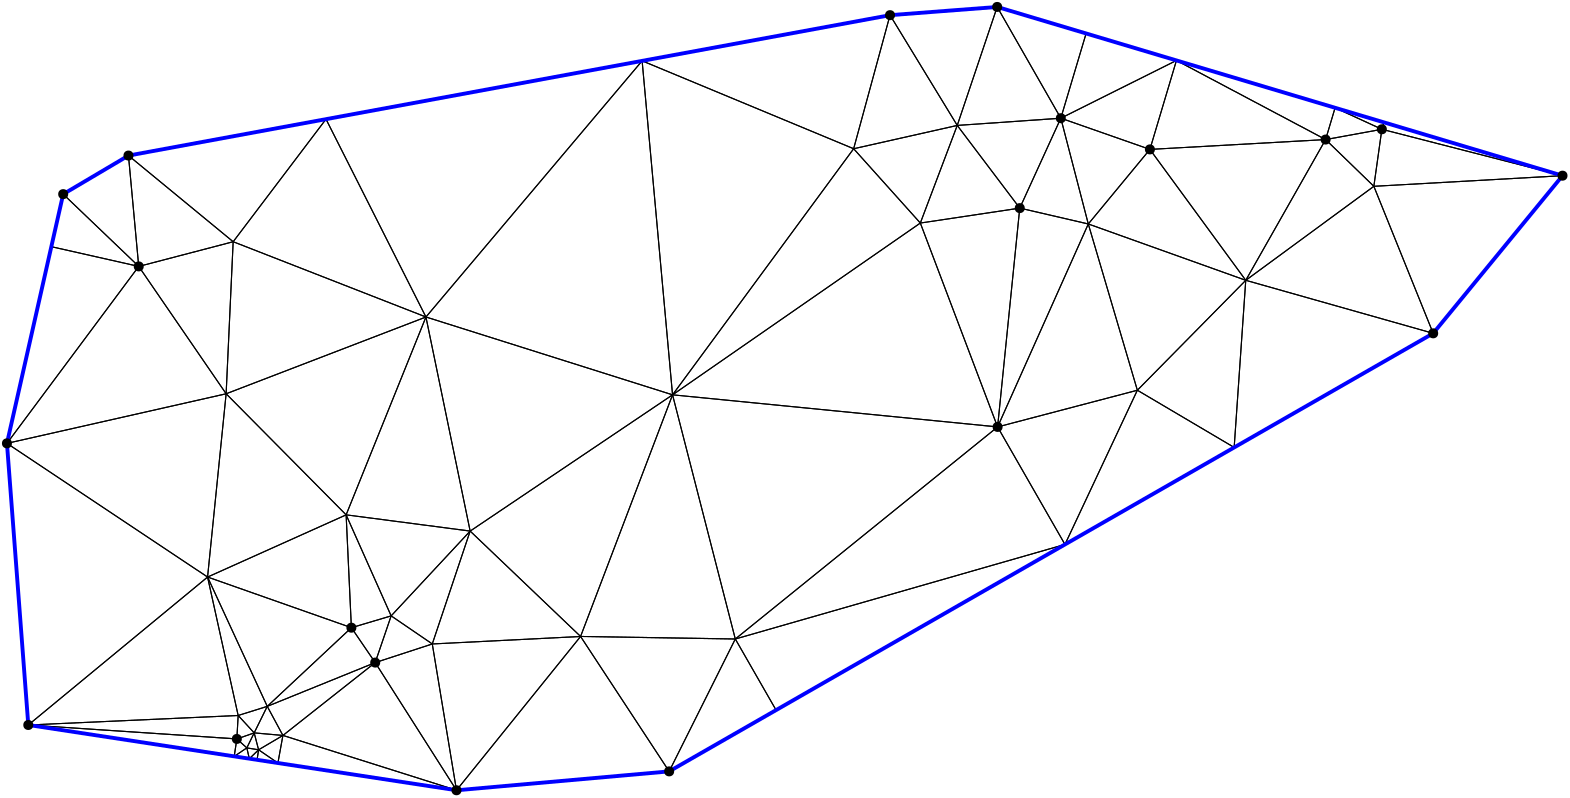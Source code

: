 <?xml version="1.0"?>
<!DOCTYPE ipe SYSTEM "ipe.dtd">
<ipe version="70218" creator="Ipe 7.2.24">
<info created="D:20221020151441" modified="D:20221020151441"/>
<ipestyle name="basic">
<symbol name="mark/disk(sx)" transformations="translations">
<path fill="sym-stroke">
0.6 0 0 0.6 0 0 e
</path>
</symbol>
<anglesize name="22.5 deg" value="22.5"/>
<anglesize name="30 deg" value="30"/>
<anglesize name="45 deg" value="45"/>
<anglesize name="60 deg" value="60"/>
<anglesize name="90 deg" value="90"/>
<arrowsize name="large" value="10"/>
<arrowsize name="small" value="5"/>
<arrowsize name="tiny" value="3"/>
<color name="blue" value="0 0 1"/>
<color name="gray" value="0.745"/>
<color name="green" value="0 1 0"/>
<color name="red" value="1 0 0"/>
<color name="pink" value="1 0.753 0.796"/>
<pen name="heavier" value="0.8"/>
<pen name="fat" value="1.4"/>
<pen name="ultrafat" value="2"/>
<gridsize name="16 pts (~6 mm)" value="16"/>
<gridsize name="32 pts (~12 mm)" value="32"/>
<gridsize name="4 pts" value="4"/>
<gridsize name="8 pts (~3 mm)" value="8"/>
<opacity name="10%" value="0.1"/>
<opacity name="25%" value="0.25"/>
<opacity name="50%" value="0.5"/>
<opacity name="75%" value="0.75"/>
<symbolsize name="large" value="5"/>
<symbolsize name="small" value="2"/>
<symbolsize name="tiny" value="1.1"/>
<textsize name="huge" value="\huge"/>
<textsize name="large" value="\large"/>
<textsize name="small" value="\small"/>
<textsize name="tiny" value="	iny"/>
<tiling name="falling" angle="-60" step="4" width="1"/>
<tiling name="rising" angle="30" step="4" width="1"/>
</ipestyle>
<page>
<layer name="hull"/>
<layer name="constraints"/>
<layer name="triangulation"/>
<layer name="obtuse"/>
<layer name="blub"/>
<layer name="problems"/>
<view layers="hull constraints triangulation obtuse blub" active="triangulation"/>
<path layer="triangulation" stroke="black">
59.7477 500.493 m 
36.2481 486.6 l 
</path>
<path layer="triangulation" stroke="black">
36.2481 486.6 m 
63.4426 460.588 l 
</path>
<path layer="triangulation" stroke="black">
63.4426 460.588 m 
59.7477 500.493 l 
</path>
<path layer="triangulation" stroke="black">
94.9071 414.739 m 
63.4426 460.588 l 
</path>
<path layer="triangulation" stroke="black">
63.4426 460.588 m 
16 396.888 l 
</path>
<path layer="triangulation" stroke="black">
16 396.888 m 
94.9071 414.739 l 
</path>
<path layer="triangulation" stroke="black">
244.662 534.585 m 
255.617 414.354 l 
</path>
<path layer="triangulation" stroke="black">
255.617 414.354 m 
320.811 502.951 l 
</path>
<path layer="triangulation" stroke="black">
320.811 502.951 m 
244.662 534.585 l 
</path>
<path layer="triangulation" stroke="black">
292.882 300.865 m 
396.887 360.496 l 
</path>
<path layer="triangulation" stroke="black">
396.887 360.496 m 
278.21 326.456 l 
</path>
<path layer="triangulation" stroke="black">
278.21 326.456 m 
292.882 300.865 l 
</path>
<path layer="triangulation" stroke="black">
103.26 283.369 m 
106.592 286.571 l 
</path>
<path layer="triangulation" stroke="black">
106.592 286.571 m 
102.358 287.255 l 
</path>
<path layer="triangulation" stroke="black">
102.358 287.255 m 
103.26 283.369 l 
</path>
<path layer="triangulation" stroke="black">
182.754 365.306 m 
255.617 414.354 l 
</path>
<path layer="triangulation" stroke="black">
255.617 414.354 m 
166.839 442.374 l 
</path>
<path layer="triangulation" stroke="black">
166.839 442.374 m 
182.754 365.306 l 
</path>
<path layer="triangulation" stroke="black">
109.712 302.207 m 
105.004 292.659 l 
</path>
<path layer="triangulation" stroke="black">
105.004 292.659 m 
115.349 291.737 l 
</path>
<path layer="triangulation" stroke="black">
115.349 291.737 m 
109.712 302.207 l 
</path>
<path layer="triangulation" stroke="black">
254.395 278.799 m 
222.507 327.368 l 
</path>
<path layer="triangulation" stroke="black">
222.507 327.368 m 
177.837 272 l 
</path>
<path layer="triangulation" stroke="black">
177.837 272 m 
254.395 278.799 l 
</path>
<path layer="triangulation" stroke="black">
99.2377 298.926 m 
88.2235 348.759 l 
</path>
<path layer="triangulation" stroke="black">
88.2235 348.759 m 
23.6854 295.5 l 
</path>
<path layer="triangulation" stroke="black">
23.6854 295.5 m 
99.2377 298.926 l 
</path>
<path layer="triangulation" stroke="black">
23.6854 295.5 m 
98.7659 290.475 l 
</path>
<path layer="triangulation" stroke="black">
98.7659 290.475 m 
99.2377 298.926 l 
</path>
<path layer="triangulation" stroke="black">
99.2377 298.926 m 
23.6854 295.5 l 
</path>
<path layer="triangulation" stroke="black">
358.109 511.344 m 
372.485 553.995 l 
</path>
<path layer="triangulation" stroke="black">
372.485 553.995 m 
333.91 551.039 l 
</path>
<path layer="triangulation" stroke="black">
333.91 551.039 m 
358.109 511.344 l 
</path>
<path layer="triangulation" stroke="black">
254.395 278.799 m 
278.21 326.456 l 
</path>
<path layer="triangulation" stroke="black">
278.21 326.456 m 
222.507 327.368 l 
</path>
<path layer="triangulation" stroke="black">
222.507 327.368 m 
254.395 278.799 l 
</path>
<path layer="triangulation" stroke="black">
94.9071 414.739 m 
16 396.888 l 
</path>
<path layer="triangulation" stroke="black">
16 396.888 m 
88.2235 348.759 l 
</path>
<path layer="triangulation" stroke="black">
88.2235 348.759 m 
94.9071 414.739 l 
</path>
<path layer="triangulation" stroke="black">
508.085 489.424 m 
510.97 509.952 l 
</path>
<path layer="triangulation" stroke="black">
510.97 509.952 m 
490.722 506.257 l 
</path>
<path layer="triangulation" stroke="black">
490.722 506.257 m 
508.085 489.424 l 
</path>
<path layer="triangulation" stroke="black">
97.4384 469.472 m 
130.86 513.604 l 
</path>
<path layer="triangulation" stroke="black">
130.86 513.604 m 
59.7477 500.493 l 
</path>
<path layer="triangulation" stroke="black">
59.7477 500.493 m 
97.4384 469.472 l 
</path>
<path layer="triangulation" stroke="black">
490.722 506.257 m 
510.97 509.952 l 
</path>
<path layer="triangulation" stroke="black">
510.97 509.952 m 
494.133 517.686 l 
</path>
<path layer="triangulation" stroke="black">
494.133 517.686 m 
490.722 506.257 l 
</path>
<path layer="triangulation" stroke="black">
320.811 502.951 m 
358.109 511.344 l 
</path>
<path layer="triangulation" stroke="black">
358.109 511.344 m 
333.91 551.039 l 
</path>
<path layer="triangulation" stroke="black">
333.91 551.039 m 
320.811 502.951 l 
</path>
<path layer="triangulation" stroke="black">
395.393 513.942 m 
427.465 502.71 l 
</path>
<path layer="triangulation" stroke="black">
427.465 502.71 m 
437.023 534.732 l 
</path>
<path layer="triangulation" stroke="black">
437.023 534.732 m 
395.393 513.942 l 
</path>
<path layer="triangulation" stroke="black">
427.465 502.71 m 
490.722 506.257 l 
</path>
<path layer="triangulation" stroke="black">
490.722 506.257 m 
437.023 534.732 l 
</path>
<path layer="triangulation" stroke="black">
437.023 534.732 m 
427.465 502.71 l 
</path>
<path layer="triangulation" stroke="black">
405.286 475.861 m 
380.613 481.575 l 
</path>
<path layer="triangulation" stroke="black">
380.613 481.575 m 
372.632 402.8 l 
</path>
<path layer="triangulation" stroke="black">
372.632 402.8 m 
405.286 475.861 l 
</path>
<path layer="triangulation" stroke="black">
380.613 481.575 m 
405.286 475.861 l 
</path>
<path layer="triangulation" stroke="black">
405.286 475.861 m 
395.393 513.942 l 
</path>
<path layer="triangulation" stroke="black">
395.393 513.942 m 
380.613 481.575 l 
</path>
<path layer="triangulation" stroke="black">
405.286 475.861 m 
372.632 402.8 l 
</path>
<path layer="triangulation" stroke="black">
372.632 402.8 m 
422.947 416.01 l 
</path>
<path layer="triangulation" stroke="black">
422.947 416.01 m 
405.286 475.861 l 
</path>
<path layer="triangulation" stroke="black">
508.085 489.424 m 
576 493.251 l 
</path>
<path layer="triangulation" stroke="black">
576 493.251 m 
510.97 509.952 l 
</path>
<path layer="triangulation" stroke="black">
510.97 509.952 m 
508.085 489.424 l 
</path>
<path layer="triangulation" stroke="black">
102.358 287.255 m 
105.004 292.659 l 
</path>
<path layer="triangulation" stroke="black">
105.004 292.659 m 
98.7659 290.475 l 
</path>
<path layer="triangulation" stroke="black">
98.7659 290.475 m 
102.358 287.255 l 
</path>
<path layer="triangulation" stroke="black">
109.712 302.207 m 
140.001 330.527 l 
</path>
<path layer="triangulation" stroke="black">
140.001 330.527 m 
88.2235 348.759 l 
</path>
<path layer="triangulation" stroke="black">
88.2235 348.759 m 
109.712 302.207 l 
</path>
<path layer="triangulation" stroke="black">
148.573 317.965 m 
115.349 291.737 l 
</path>
<path layer="triangulation" stroke="black">
115.349 291.737 m 
177.837 272 l 
</path>
<path layer="triangulation" stroke="black">
177.837 272 m 
148.573 317.965 l 
</path>
<path layer="triangulation" stroke="black">
148.573 317.965 m 
140.001 330.527 l 
</path>
<path layer="triangulation" stroke="black">
140.001 330.527 m 
109.712 302.207 l 
</path>
<path layer="triangulation" stroke="black">
109.712 302.207 m 
148.573 317.965 l 
</path>
<path layer="triangulation" stroke="black">
148.573 317.965 m 
169.121 324.669 l 
</path>
<path layer="triangulation" stroke="black">
169.121 324.669 m 
154.314 334.777 l 
</path>
<path layer="triangulation" stroke="black">
154.314 334.777 m 
148.573 317.965 l 
</path>
<path layer="triangulation" stroke="black">
97.4384 469.472 m 
59.7477 500.493 l 
</path>
<path layer="triangulation" stroke="black">
59.7477 500.493 m 
63.4426 460.588 l 
</path>
<path layer="triangulation" stroke="black">
63.4426 460.588 m 
97.4384 469.472 l 
</path>
<path layer="triangulation" stroke="black">
255.617 414.354 m 
244.662 534.585 l 
</path>
<path layer="triangulation" stroke="black">
244.662 534.585 m 
166.839 442.374 l 
</path>
<path layer="triangulation" stroke="black">
166.839 442.374 m 
255.617 414.354 l 
</path>
<path layer="triangulation" stroke="black">
461.973 455.582 m 
422.947 416.01 l 
</path>
<path layer="triangulation" stroke="black">
422.947 416.01 m 
457.799 395.42 l 
</path>
<path layer="triangulation" stroke="black">
457.799 395.42 m 
461.973 455.582 l 
</path>
<path layer="triangulation" stroke="black">
461.973 455.582 m 
405.286 475.861 l 
</path>
<path layer="triangulation" stroke="black">
405.286 475.861 m 
422.947 416.01 l 
</path>
<path layer="triangulation" stroke="black">
422.947 416.01 m 
461.973 455.582 l 
</path>
<path layer="triangulation" stroke="black">
138.105 371.148 m 
182.754 365.306 l 
</path>
<path layer="triangulation" stroke="black">
182.754 365.306 m 
166.839 442.374 l 
</path>
<path layer="triangulation" stroke="black">
166.839 442.374 m 
138.105 371.148 l 
</path>
<path layer="triangulation" stroke="black">
344.818 476.201 m 
380.613 481.575 l 
</path>
<path layer="triangulation" stroke="black">
380.613 481.575 m 
358.109 511.344 l 
</path>
<path layer="triangulation" stroke="black">
358.109 511.344 m 
344.818 476.201 l 
</path>
<path layer="triangulation" stroke="black">
508.085 489.424 m 
461.973 455.582 l 
</path>
<path layer="triangulation" stroke="black">
461.973 455.582 m 
529.444 436.497 l 
</path>
<path layer="triangulation" stroke="black">
529.444 436.497 m 
508.085 489.424 l 
</path>
<path layer="triangulation" stroke="black">
422.947 416.01 m 
372.632 402.8 l 
</path>
<path layer="triangulation" stroke="black">
372.632 402.8 m 
396.887 360.496 l 
</path>
<path layer="triangulation" stroke="black">
396.887 360.496 m 
422.947 416.01 l 
</path>
<path layer="triangulation" stroke="black">
292.882 300.865 m 
278.21 326.456 l 
</path>
<path layer="triangulation" stroke="black">
278.21 326.456 m 
254.395 278.799 l 
</path>
<path layer="triangulation" stroke="black">
254.395 278.799 m 
292.882 300.865 l 
</path>
<path layer="triangulation" stroke="black">
372.632 402.8 m 
255.617 414.354 l 
</path>
<path layer="triangulation" stroke="black">
255.617 414.354 m 
278.21 326.456 l 
</path>
<path layer="triangulation" stroke="black">
278.21 326.456 m 
372.632 402.8 l 
</path>
<path layer="triangulation" stroke="black">
177.837 272 m 
169.121 324.669 l 
</path>
<path layer="triangulation" stroke="black">
169.121 324.669 m 
148.573 317.965 l 
</path>
<path layer="triangulation" stroke="black">
148.573 317.965 m 
177.837 272 l 
</path>
<path layer="triangulation" stroke="black">
222.507 327.368 m 
255.617 414.354 l 
</path>
<path layer="triangulation" stroke="black">
255.617 414.354 m 
182.754 365.306 l 
</path>
<path layer="triangulation" stroke="black">
182.754 365.306 m 
222.507 327.368 l 
</path>
<path layer="triangulation" stroke="black">
106.592 286.571 m 
105.004 292.659 l 
</path>
<path layer="triangulation" stroke="black">
105.004 292.659 m 
102.358 287.255 l 
</path>
<path layer="triangulation" stroke="black">
102.358 287.255 m 
106.592 286.571 l 
</path>
<path layer="triangulation" stroke="black">
115.349 291.737 m 
113.543 281.801 l 
</path>
<path layer="triangulation" stroke="black">
113.543 281.801 m 
177.837 272 l 
</path>
<path layer="triangulation" stroke="black">
177.837 272 m 
115.349 291.737 l 
</path>
<path layer="triangulation" stroke="black">
115.349 291.737 m 
106.592 286.571 l 
</path>
<path layer="triangulation" stroke="black">
106.592 286.571 m 
113.543 281.801 l 
</path>
<path layer="triangulation" stroke="black">
113.543 281.801 m 
115.349 291.737 l 
</path>
<path layer="triangulation" stroke="black">
97.8093 284.2 m 
102.358 287.255 l 
</path>
<path layer="triangulation" stroke="black">
102.358 287.255 m 
98.7659 290.475 l 
</path>
<path layer="triangulation" stroke="black">
98.7659 290.475 m 
97.8093 284.2 l 
</path>
<path layer="triangulation" stroke="black">
103.26 283.369 m 
106.039 282.945 l 
</path>
<path layer="triangulation" stroke="black">
106.039 282.945 m 
106.592 286.571 l 
</path>
<path layer="triangulation" stroke="black">
106.592 286.571 m 
103.26 283.369 l 
</path>
<path layer="triangulation" stroke="black">
113.543 281.801 m 
106.592 286.571 l 
</path>
<path layer="triangulation" stroke="black">
106.592 286.571 m 
106.039 282.945 l 
</path>
<path layer="triangulation" stroke="black">
106.039 282.945 m 
113.543 281.801 l 
</path>
<path layer="triangulation" stroke="black">
115.349 291.737 m 
105.004 292.659 l 
</path>
<path layer="triangulation" stroke="black">
105.004 292.659 m 
106.592 286.571 l 
</path>
<path layer="triangulation" stroke="black">
106.592 286.571 m 
115.349 291.737 l 
</path>
<path layer="triangulation" stroke="black">
105.004 292.659 m 
99.2377 298.926 l 
</path>
<path layer="triangulation" stroke="black">
99.2377 298.926 m 
98.7659 290.475 l 
</path>
<path layer="triangulation" stroke="black">
98.7659 290.475 m 
105.004 292.659 l 
</path>
<path layer="triangulation" stroke="black">
88.2235 348.759 m 
16 396.888 l 
</path>
<path layer="triangulation" stroke="black">
16 396.888 m 
23.6854 295.5 l 
</path>
<path layer="triangulation" stroke="black">
23.6854 295.5 m 
88.2235 348.759 l 
</path>
<path layer="triangulation" stroke="black">
102.358 287.255 m 
97.8093 284.2 l 
</path>
<path layer="triangulation" stroke="black">
97.8093 284.2 m 
103.26 283.369 l 
</path>
<path layer="triangulation" stroke="black">
103.26 283.369 m 
102.358 287.255 l 
</path>
<path layer="triangulation" stroke="black">
98.7659 290.475 m 
23.6854 295.5 l 
</path>
<path layer="triangulation" stroke="black">
23.6854 295.5 m 
97.8093 284.2 l 
</path>
<path layer="triangulation" stroke="black">
97.8093 284.2 m 
98.7659 290.475 l 
</path>
<path layer="triangulation" stroke="black">
109.712 302.207 m 
88.2235 348.759 l 
</path>
<path layer="triangulation" stroke="black">
88.2235 348.759 m 
99.2377 298.926 l 
</path>
<path layer="triangulation" stroke="black">
99.2377 298.926 m 
109.712 302.207 l 
</path>
<path layer="triangulation" stroke="black">
138.105 371.148 m 
166.839 442.374 l 
</path>
<path layer="triangulation" stroke="black">
166.839 442.374 m 
94.9071 414.739 l 
</path>
<path layer="triangulation" stroke="black">
94.9071 414.739 m 
138.105 371.148 l 
</path>
<path layer="triangulation" stroke="black">
140.001 330.527 m 
138.105 371.148 l 
</path>
<path layer="triangulation" stroke="black">
138.105 371.148 m 
88.2235 348.759 l 
</path>
<path layer="triangulation" stroke="black">
88.2235 348.759 m 
140.001 330.527 l 
</path>
<path layer="triangulation" stroke="black">
166.839 442.374 m 
130.86 513.604 l 
</path>
<path layer="triangulation" stroke="black">
130.86 513.604 m 
97.4384 469.472 l 
</path>
<path layer="triangulation" stroke="black">
97.4384 469.472 m 
166.839 442.374 l 
</path>
<path layer="triangulation" stroke="black">
63.4426 460.588 m 
31.9799 467.689 l 
</path>
<path layer="triangulation" stroke="black">
31.9799 467.689 m 
16 396.888 l 
</path>
<path layer="triangulation" stroke="black">
16 396.888 m 
63.4426 460.588 l 
</path>
<path layer="triangulation" stroke="black">
63.4426 460.588 m 
36.2481 486.6 l 
</path>
<path layer="triangulation" stroke="black">
36.2481 486.6 m 
31.9799 467.689 l 
</path>
<path layer="triangulation" stroke="black">
31.9799 467.689 m 
63.4426 460.588 l 
</path>
<path layer="triangulation" stroke="black">
94.9071 414.739 m 
97.4384 469.472 l 
</path>
<path layer="triangulation" stroke="black">
97.4384 469.472 m 
63.4426 460.588 l 
</path>
<path layer="triangulation" stroke="black">
63.4426 460.588 m 
94.9071 414.739 l 
</path>
<path layer="triangulation" stroke="black">
94.9071 414.739 m 
166.839 442.374 l 
</path>
<path layer="triangulation" stroke="black">
166.839 442.374 m 
97.4384 469.472 l 
</path>
<path layer="triangulation" stroke="black">
97.4384 469.472 m 
94.9071 414.739 l 
</path>
<path layer="triangulation" stroke="black">
88.2235 348.759 m 
138.105 371.148 l 
</path>
<path layer="triangulation" stroke="black">
138.105 371.148 m 
94.9071 414.739 l 
</path>
<path layer="triangulation" stroke="black">
94.9071 414.739 m 
88.2235 348.759 l 
</path>
<path layer="triangulation" stroke="black">
154.314 334.777 m 
169.121 324.669 l 
</path>
<path layer="triangulation" stroke="black">
169.121 324.669 m 
182.754 365.306 l 
</path>
<path layer="triangulation" stroke="black">
182.754 365.306 m 
154.314 334.777 l 
</path>
<path layer="triangulation" stroke="black">
140.001 330.527 m 
154.314 334.777 l 
</path>
<path layer="triangulation" stroke="black">
154.314 334.777 m 
138.105 371.148 l 
</path>
<path layer="triangulation" stroke="black">
138.105 371.148 m 
140.001 330.527 l 
</path>
<path layer="triangulation" stroke="black">
140.001 330.527 m 
148.573 317.965 l 
</path>
<path layer="triangulation" stroke="black">
148.573 317.965 m 
154.314 334.777 l 
</path>
<path layer="triangulation" stroke="black">
154.314 334.777 m 
140.001 330.527 l 
</path>
<path layer="triangulation" stroke="black">
105.004 292.659 m 
109.712 302.207 l 
</path>
<path layer="triangulation" stroke="black">
109.712 302.207 m 
99.2377 298.926 l 
</path>
<path layer="triangulation" stroke="black">
99.2377 298.926 m 
105.004 292.659 l 
</path>
<path layer="triangulation" stroke="black">
115.349 291.737 m 
148.573 317.965 l 
</path>
<path layer="triangulation" stroke="black">
148.573 317.965 m 
109.712 302.207 l 
</path>
<path layer="triangulation" stroke="black">
109.712 302.207 m 
115.349 291.737 l 
</path>
<path layer="triangulation" stroke="black">
372.632 402.8 m 
344.818 476.201 l 
</path>
<path layer="triangulation" stroke="black">
344.818 476.201 m 
255.617 414.354 l 
</path>
<path layer="triangulation" stroke="black">
255.617 414.354 m 
372.632 402.8 l 
</path>
<path layer="triangulation" stroke="black">
380.613 481.575 m 
395.393 513.942 l 
</path>
<path layer="triangulation" stroke="black">
395.393 513.942 m 
358.109 511.344 l 
</path>
<path layer="triangulation" stroke="black">
358.109 511.344 m 
380.613 481.575 l 
</path>
<path layer="triangulation" stroke="black">
344.818 476.201 m 
358.109 511.344 l 
</path>
<path layer="triangulation" stroke="black">
358.109 511.344 m 
320.811 502.951 l 
</path>
<path layer="triangulation" stroke="black">
320.811 502.951 m 
344.818 476.201 l 
</path>
<path layer="triangulation" stroke="black">
395.393 513.942 m 
372.485 553.995 l 
</path>
<path layer="triangulation" stroke="black">
372.485 553.995 m 
358.109 511.344 l 
</path>
<path layer="triangulation" stroke="black">
358.109 511.344 m 
395.393 513.942 l 
</path>
<path layer="triangulation" stroke="black">
166.839 442.374 m 
244.662 534.585 l 
</path>
<path layer="triangulation" stroke="black">
244.662 534.585 m 
130.86 513.604 l 
</path>
<path layer="triangulation" stroke="black">
130.86 513.604 m 
166.839 442.374 l 
</path>
<path layer="triangulation" stroke="black">
320.811 502.951 m 
333.91 551.039 l 
</path>
<path layer="triangulation" stroke="black">
333.91 551.039 m 
244.662 534.585 l 
</path>
<path layer="triangulation" stroke="black">
244.662 534.585 m 
320.811 502.951 l 
</path>
<path layer="triangulation" stroke="black">
395.393 513.942 m 
404.496 544.441 l 
</path>
<path layer="triangulation" stroke="black">
404.496 544.441 m 
372.485 553.995 l 
</path>
<path layer="triangulation" stroke="black">
372.485 553.995 m 
395.393 513.942 l 
</path>
<path layer="triangulation" stroke="black">
395.393 513.942 m 
437.023 534.732 l 
</path>
<path layer="triangulation" stroke="black">
437.023 534.732 m 
404.496 544.441 l 
</path>
<path layer="triangulation" stroke="black">
404.496 544.441 m 
395.393 513.942 l 
</path>
<path layer="triangulation" stroke="black">
490.722 506.257 m 
494.133 517.686 l 
</path>
<path layer="triangulation" stroke="black">
494.133 517.686 m 
437.023 534.732 l 
</path>
<path layer="triangulation" stroke="black">
437.023 534.732 m 
490.722 506.257 l 
</path>
<path layer="triangulation" stroke="black">
510.97 509.952 m 
511.712 512.439 l 
</path>
<path layer="triangulation" stroke="black">
511.712 512.439 m 
494.133 517.686 l 
</path>
<path layer="triangulation" stroke="black">
494.133 517.686 m 
510.97 509.952 l 
</path>
<path layer="triangulation" stroke="black">
510.97 509.952 m 
576 493.251 l 
</path>
<path layer="triangulation" stroke="black">
576 493.251 m 
511.712 512.439 l 
</path>
<path layer="triangulation" stroke="black">
511.712 512.439 m 
510.97 509.952 l 
</path>
<path layer="triangulation" stroke="black">
529.444 436.497 m 
461.973 455.582 l 
</path>
<path layer="triangulation" stroke="black">
461.973 455.582 m 
457.799 395.42 l 
</path>
<path layer="triangulation" stroke="black">
457.799 395.42 m 
529.444 436.497 l 
</path>
<path layer="triangulation" stroke="black">
490.722 506.257 m 
427.465 502.71 l 
</path>
<path layer="triangulation" stroke="black">
427.465 502.71 m 
461.973 455.582 l 
</path>
<path layer="triangulation" stroke="black">
461.973 455.582 m 
490.722 506.257 l 
</path>
<path layer="triangulation" stroke="black">
461.973 455.582 m 
508.085 489.424 l 
</path>
<path layer="triangulation" stroke="black">
508.085 489.424 m 
490.722 506.257 l 
</path>
<path layer="triangulation" stroke="black">
490.722 506.257 m 
461.973 455.582 l 
</path>
<path layer="triangulation" stroke="black">
529.444 436.497 m 
576 493.251 l 
</path>
<path layer="triangulation" stroke="black">
576 493.251 m 
508.085 489.424 l 
</path>
<path layer="triangulation" stroke="black">
508.085 489.424 m 
529.444 436.497 l 
</path>
<path layer="triangulation" stroke="black">
427.465 502.71 m 
405.286 475.861 l 
</path>
<path layer="triangulation" stroke="black">
405.286 475.861 m 
461.973 455.582 l 
</path>
<path layer="triangulation" stroke="black">
461.973 455.582 m 
427.465 502.71 l 
</path>
<path layer="triangulation" stroke="black">
427.465 502.71 m 
395.393 513.942 l 
</path>
<path layer="triangulation" stroke="black">
395.393 513.942 m 
405.286 475.861 l 
</path>
<path layer="triangulation" stroke="black">
405.286 475.861 m 
427.465 502.71 l 
</path>
<path layer="triangulation" stroke="black">
255.617 414.354 m 
344.818 476.201 l 
</path>
<path layer="triangulation" stroke="black">
344.818 476.201 m 
320.811 502.951 l 
</path>
<path layer="triangulation" stroke="black">
320.811 502.951 m 
255.617 414.354 l 
</path>
<path layer="triangulation" stroke="black">
372.632 402.8 m 
380.613 481.575 l 
</path>
<path layer="triangulation" stroke="black">
380.613 481.575 m 
344.818 476.201 l 
</path>
<path layer="triangulation" stroke="black">
344.818 476.201 m 
372.632 402.8 l 
</path>
<path layer="triangulation" stroke="black">
154.314 334.777 m 
182.754 365.306 l 
</path>
<path layer="triangulation" stroke="black">
182.754 365.306 m 
138.105 371.148 l 
</path>
<path layer="triangulation" stroke="black">
138.105 371.148 m 
154.314 334.777 l 
</path>
<path layer="triangulation" stroke="black">
222.507 327.368 m 
278.21 326.456 l 
</path>
<path layer="triangulation" stroke="black">
278.21 326.456 m 
255.617 414.354 l 
</path>
<path layer="triangulation" stroke="black">
255.617 414.354 m 
222.507 327.368 l 
</path>
<path layer="triangulation" stroke="black">
169.121 324.669 m 
222.507 327.368 l 
</path>
<path layer="triangulation" stroke="black">
222.507 327.368 m 
182.754 365.306 l 
</path>
<path layer="triangulation" stroke="black">
182.754 365.306 m 
169.121 324.669 l 
</path>
<path layer="triangulation" stroke="black">
169.121 324.669 m 
177.837 272 l 
</path>
<path layer="triangulation" stroke="black">
177.837 272 m 
222.507 327.368 l 
</path>
<path layer="triangulation" stroke="black">
222.507 327.368 m 
169.121 324.669 l 
</path>
<path layer="triangulation" stroke="black">
396.887 360.496 m 
372.632 402.8 l 
</path>
<path layer="triangulation" stroke="black">
372.632 402.8 m 
278.21 326.456 l 
</path>
<path layer="triangulation" stroke="black">
278.21 326.456 m 
396.887 360.496 l 
</path>
<path layer="triangulation" stroke="black">
457.799 395.42 m 
422.947 416.01 l 
</path>
<path layer="triangulation" stroke="black">
422.947 416.01 m 
396.887 360.496 l 
</path>
<path layer="triangulation" stroke="black">
396.887 360.496 m 
457.799 395.42 l 
</path>
<path layer="hull" stroke="blue" pen="fat">
16 396.888 m 
23.6854 295.5 l 
</path>
<path layer="hull" stroke="blue" pen="fat">
23.6854 295.5 m 
177.837 272 l 
</path>
<path layer="hull" stroke="blue" pen="fat">
177.837 272 m 
254.395 278.799 l 
</path>
<path layer="hull" stroke="blue" pen="fat">
254.395 278.799 m 
529.444 436.497 l 
</path>
<path layer="hull" stroke="blue" pen="fat">
529.444 436.497 m 
576 493.251 l 
</path>
<path layer="hull" stroke="blue" pen="fat">
576 493.251 m 
372.485 553.995 l 
</path>
<path layer="hull" stroke="blue" pen="fat">
372.485 553.995 m 
333.91 551.039 l 
</path>
<path layer="hull" stroke="blue" pen="fat">
333.91 551.039 m 
59.7477 500.493 l 
</path>
<path layer="hull" stroke="blue" pen="fat">
59.7477 500.493 m 
36.2481 486.6 l 
</path>
<path layer="hull" stroke="blue" pen="fat">
36.2481 486.6 m 
16 396.888 l 
</path>
<use layer="points" name="mark/disk(sx)" pos="372.485 553.995" size="normal" stroke="black"/>
<use layer="points" name="mark/disk(sx)" pos="177.837 272" size="normal" stroke="black"/>
<use layer="points" name="mark/disk(sx)" pos="427.465 502.71" size="normal" stroke="black"/>
<use layer="points" name="mark/disk(sx)" pos="395.393 513.942" size="normal" stroke="black"/>
<use layer="points" name="mark/disk(sx)" pos="510.97 509.952" size="normal" stroke="black"/>
<use layer="points" name="mark/disk(sx)" pos="372.632 402.8" size="normal" stroke="black"/>
<use layer="points" name="mark/disk(sx)" pos="140.001 330.527" size="normal" stroke="black"/>
<use layer="points" name="mark/disk(sx)" pos="59.7477 500.493" size="normal" stroke="black"/>
<use layer="points" name="mark/disk(sx)" pos="333.91 551.039" size="normal" stroke="black"/>
<use layer="points" name="mark/disk(sx)" pos="576 493.251" size="normal" stroke="black"/>
<use layer="points" name="mark/disk(sx)" pos="254.395 278.799" size="normal" stroke="black"/>
<use layer="points" name="mark/disk(sx)" pos="148.573 317.965" size="normal" stroke="black"/>
<use layer="points" name="mark/disk(sx)" pos="16 396.888" size="normal" stroke="black"/>
<use layer="points" name="mark/disk(sx)" pos="63.4426 460.588" size="normal" stroke="black"/>
<use layer="points" name="mark/disk(sx)" pos="529.444 436.497" size="normal" stroke="black"/>
<use layer="points" name="mark/disk(sx)" pos="23.6854 295.5" size="normal" stroke="black"/>
<use layer="points" name="mark/disk(sx)" pos="380.613 481.575" size="normal" stroke="black"/>
<use layer="points" name="mark/disk(sx)" pos="98.7659 290.475" size="normal" stroke="black"/>
<use layer="points" name="mark/disk(sx)" pos="36.2481 486.6" size="normal" stroke="black"/>
<use layer="points" name="mark/disk(sx)" pos="490.722 506.257" size="normal" stroke="black"/>
</page>
</ipe>
